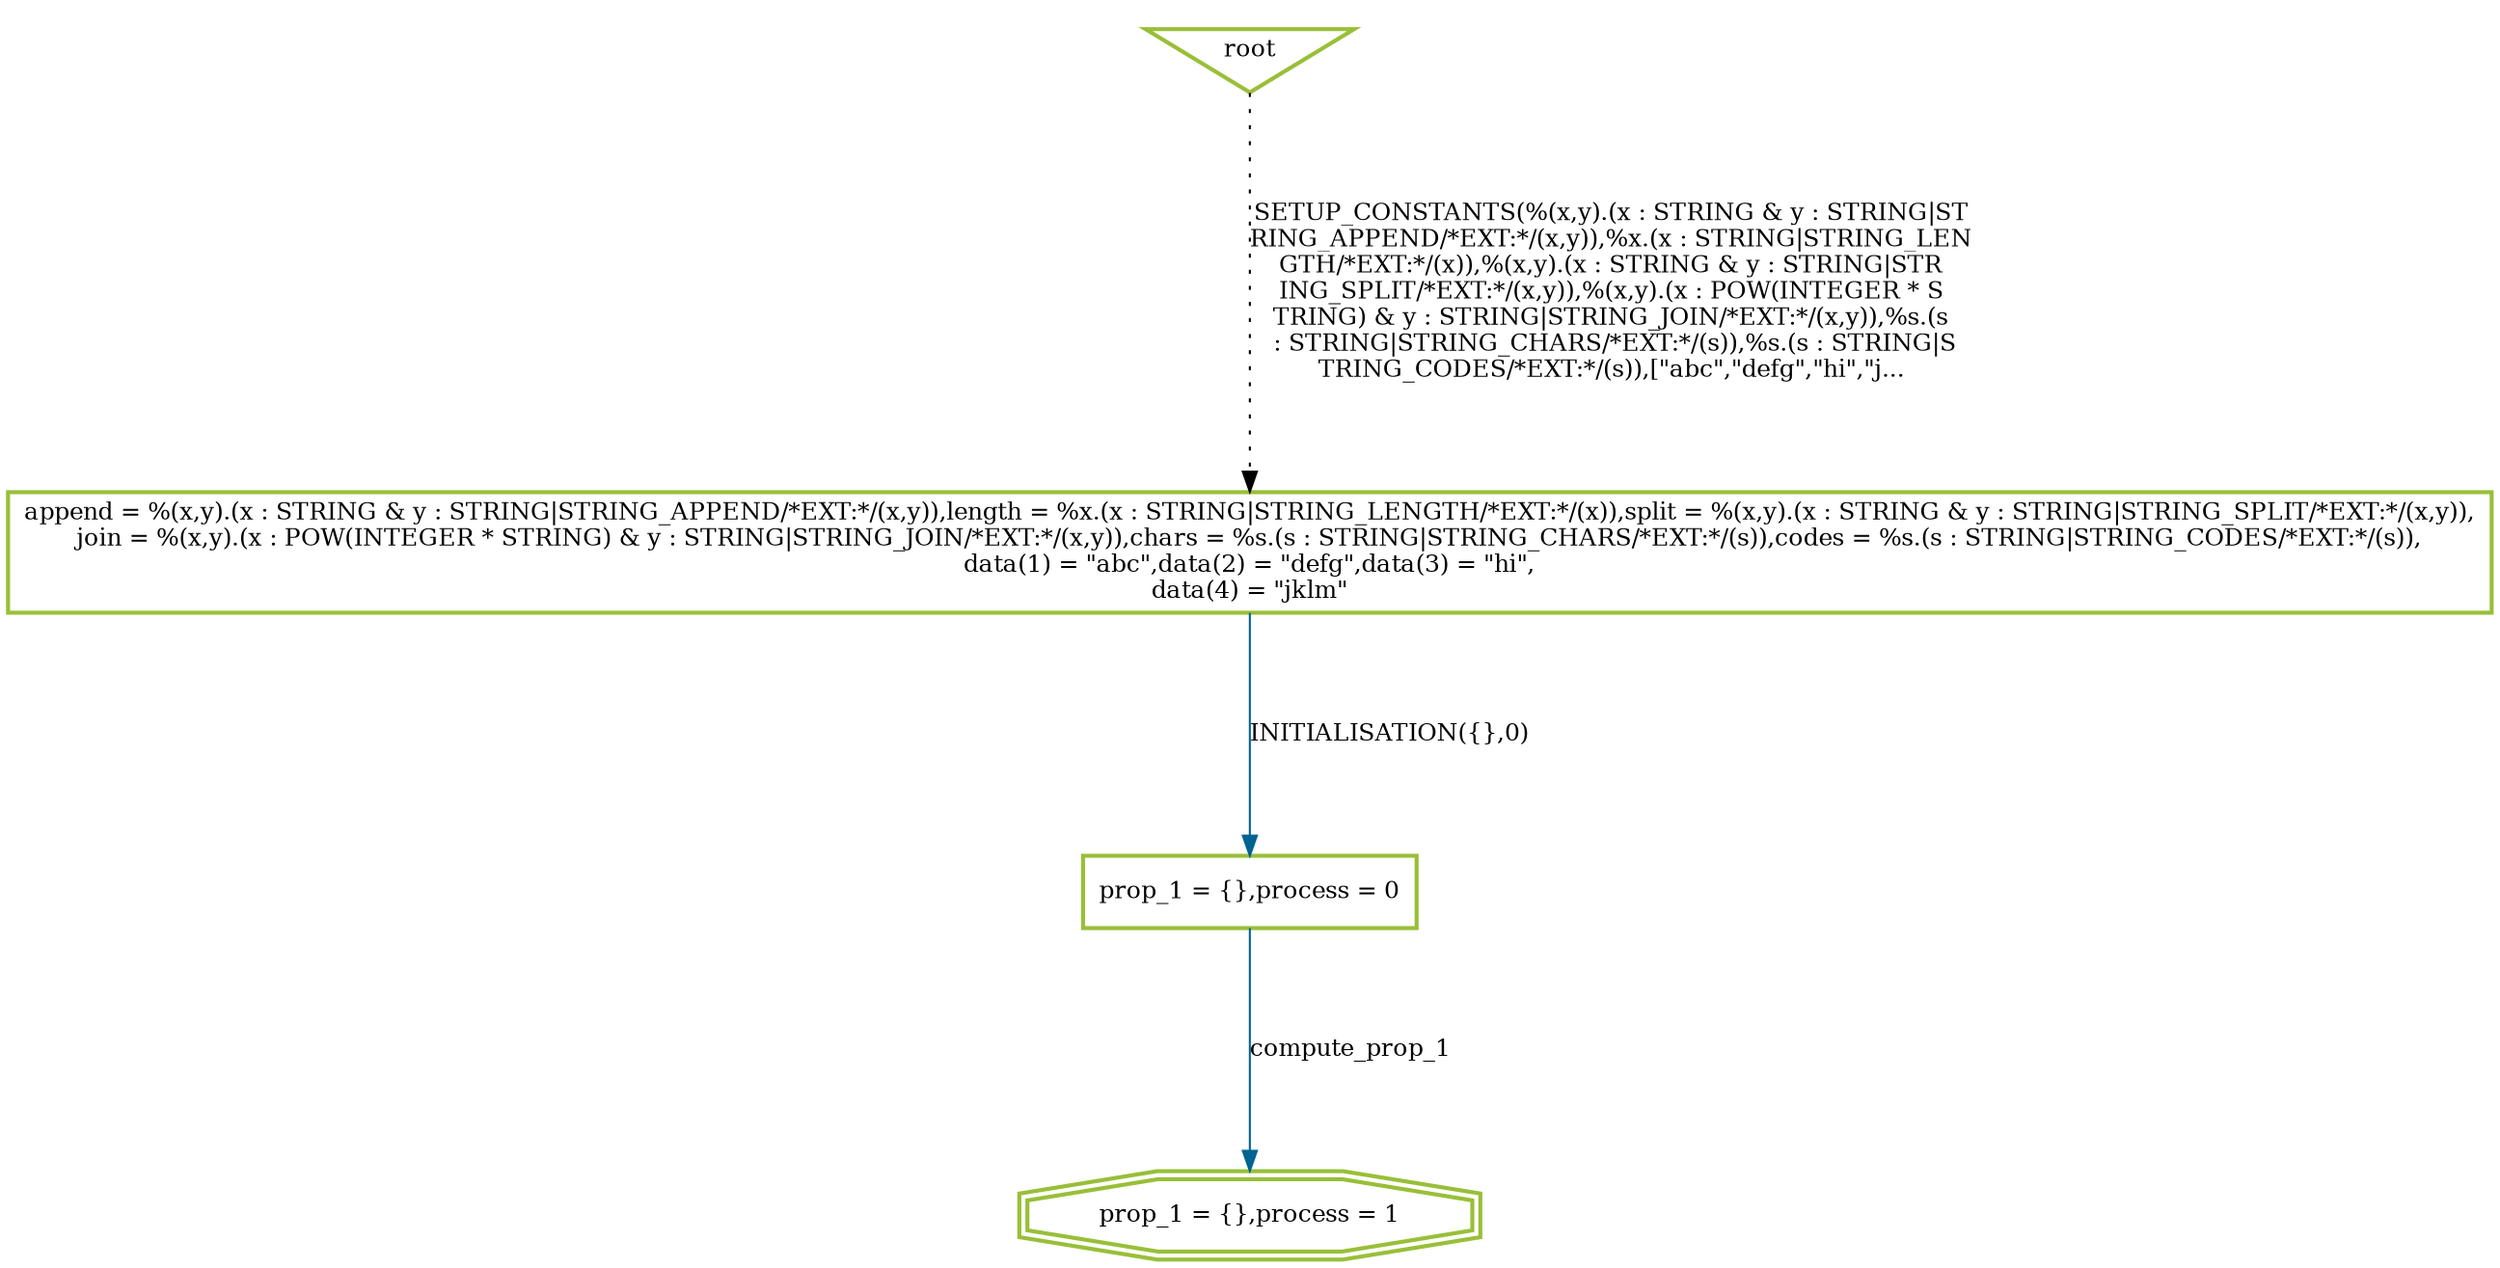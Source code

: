 digraph visited_states {
graph [nodesep=1.5, ranksep=1.5];
root [shape=invtriangle, color="#99BF38", fontsize=12, penwidth=2, label="root"];

root -> 0 [style = dotted, color = black, label="SETUP_CONSTANTS(%(x,y).(x : STRING & y : STRING\|ST\nRING_APPEND/*EXT:*/(x,y)),%x.(x : STRING\|STRING_LEN\nGTH/*EXT:*/(x)),%(x,y).(x : STRING & y : STRING\|STR\nING_SPLIT/*EXT:*/(x,y)),%(x,y).(x : POW(INTEGER * S\nTRING) & y : STRING\|STRING_JOIN/*EXT:*/(x,y)),%s.(s\n : STRING\|STRING_CHARS/*EXT:*/(s)),%s.(s : STRING\|S\nTRING_CODES/*EXT:*/(s)),[\"abc\",\"defg\",\"hi\",\"j...", fontsize=12];

0 [shape=box, color="#99BF38", fontsize=12, penwidth=2, label="append = %(x,y).(x : STRING & y : STRING\|STRING_APPEND/*EXT:*/(x,y)),length = %x.(x : STRING\|STRING_LENGTH/*EXT:*/(x)),split = %(x,y).(x : STRING & y : STRING\|STRING_SPLIT/*EXT:*/(x,y)),\njoin = %(x,y).(x : POW(INTEGER * STRING) & y : STRING\|STRING_JOIN/*EXT:*/(x,y)),chars = %s.(s : STRING\|STRING_CHARS/*EXT:*/(s)),codes = %s.(s : STRING\|STRING_CODES/*EXT:*/(s)),\ndata(1) = \"abc\",data(2) = \"defg\",data(3) = \"hi\",\ndata(4) = \"jklm\""];

0 -> 1 [color = "#006391", label="INITIALISATION(\{\},0)", fontsize=12];

1 [shape=box, color="#99BF38", fontsize=12, penwidth=2, label="prop_1 = \{\},process = 0"];

1 -> 2 [color = "#006391", label="compute_prop_1", fontsize=12];

2 [shape=doubleoctagon, color="#99BF38", fontsize=12, penwidth=2, label="prop_1 = \{\},process = 1"];


}
